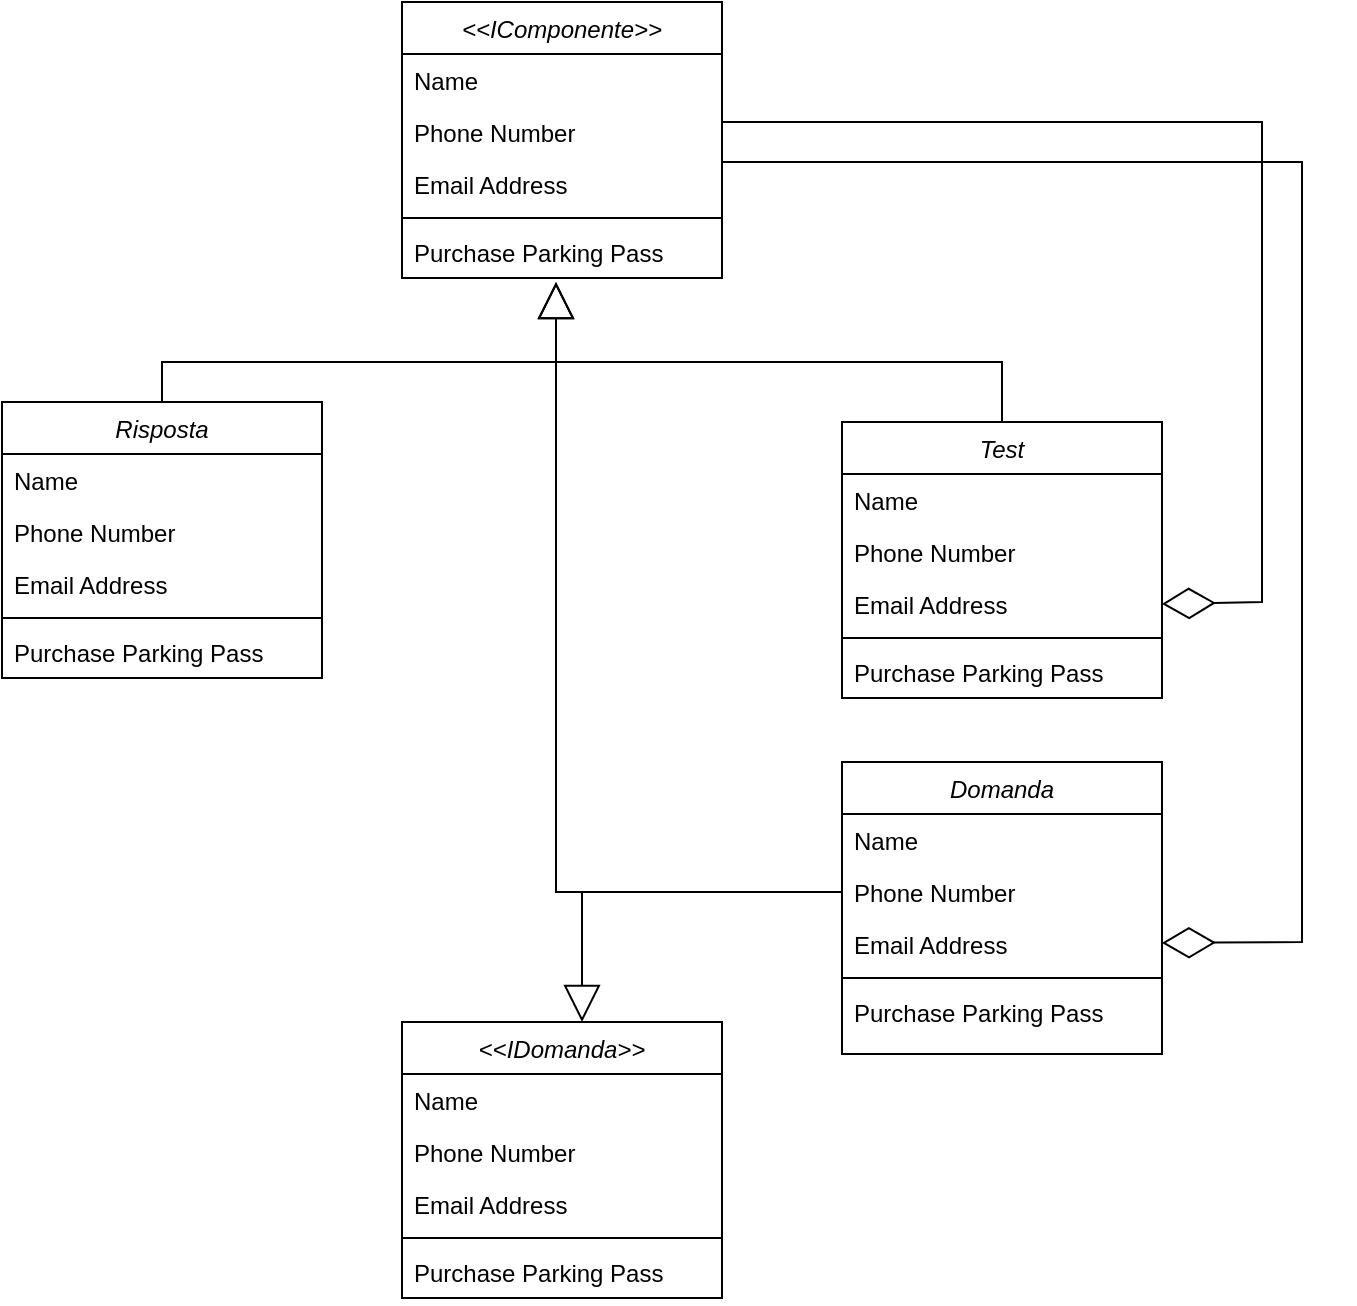 <mxfile version="22.1.18" type="device">
  <diagram id="C5RBs43oDa-KdzZeNtuy" name="Page-1">
    <mxGraphModel dx="1969" dy="908" grid="1" gridSize="10" guides="1" tooltips="1" connect="1" arrows="1" fold="1" page="1" pageScale="1" pageWidth="827" pageHeight="1169" math="0" shadow="0">
      <root>
        <mxCell id="WIyWlLk6GJQsqaUBKTNV-0" />
        <mxCell id="WIyWlLk6GJQsqaUBKTNV-1" parent="WIyWlLk6GJQsqaUBKTNV-0" />
        <mxCell id="zkfFHV4jXpPFQw0GAbJ--0" value="Test" style="swimlane;fontStyle=2;align=center;verticalAlign=top;childLayout=stackLayout;horizontal=1;startSize=26;horizontalStack=0;resizeParent=1;resizeLast=0;collapsible=1;marginBottom=0;rounded=0;shadow=0;strokeWidth=1;" parent="WIyWlLk6GJQsqaUBKTNV-1" vertex="1">
          <mxGeometry x="560" y="310" width="160" height="138" as="geometry">
            <mxRectangle x="230" y="140" width="160" height="26" as="alternateBounds" />
          </mxGeometry>
        </mxCell>
        <mxCell id="zkfFHV4jXpPFQw0GAbJ--1" value="Name" style="text;align=left;verticalAlign=top;spacingLeft=4;spacingRight=4;overflow=hidden;rotatable=0;points=[[0,0.5],[1,0.5]];portConstraint=eastwest;" parent="zkfFHV4jXpPFQw0GAbJ--0" vertex="1">
          <mxGeometry y="26" width="160" height="26" as="geometry" />
        </mxCell>
        <mxCell id="zkfFHV4jXpPFQw0GAbJ--2" value="Phone Number" style="text;align=left;verticalAlign=top;spacingLeft=4;spacingRight=4;overflow=hidden;rotatable=0;points=[[0,0.5],[1,0.5]];portConstraint=eastwest;rounded=0;shadow=0;html=0;" parent="zkfFHV4jXpPFQw0GAbJ--0" vertex="1">
          <mxGeometry y="52" width="160" height="26" as="geometry" />
        </mxCell>
        <mxCell id="zkfFHV4jXpPFQw0GAbJ--3" value="Email Address" style="text;align=left;verticalAlign=top;spacingLeft=4;spacingRight=4;overflow=hidden;rotatable=0;points=[[0,0.5],[1,0.5]];portConstraint=eastwest;rounded=0;shadow=0;html=0;" parent="zkfFHV4jXpPFQw0GAbJ--0" vertex="1">
          <mxGeometry y="78" width="160" height="26" as="geometry" />
        </mxCell>
        <mxCell id="zkfFHV4jXpPFQw0GAbJ--4" value="" style="line;html=1;strokeWidth=1;align=left;verticalAlign=middle;spacingTop=-1;spacingLeft=3;spacingRight=3;rotatable=0;labelPosition=right;points=[];portConstraint=eastwest;" parent="zkfFHV4jXpPFQw0GAbJ--0" vertex="1">
          <mxGeometry y="104" width="160" height="8" as="geometry" />
        </mxCell>
        <mxCell id="zkfFHV4jXpPFQw0GAbJ--5" value="Purchase Parking Pass" style="text;align=left;verticalAlign=top;spacingLeft=4;spacingRight=4;overflow=hidden;rotatable=0;points=[[0,0.5],[1,0.5]];portConstraint=eastwest;" parent="zkfFHV4jXpPFQw0GAbJ--0" vertex="1">
          <mxGeometry y="112" width="160" height="26" as="geometry" />
        </mxCell>
        <mxCell id="HFWp0y3EHs9WLi6oiy9c-0" value="&lt;&lt;IComponente&gt;&gt;" style="swimlane;fontStyle=2;align=center;verticalAlign=top;childLayout=stackLayout;horizontal=1;startSize=26;horizontalStack=0;resizeParent=1;resizeLast=0;collapsible=1;marginBottom=0;rounded=0;shadow=0;strokeWidth=1;" vertex="1" parent="WIyWlLk6GJQsqaUBKTNV-1">
          <mxGeometry x="340" y="100" width="160" height="138" as="geometry">
            <mxRectangle x="230" y="140" width="160" height="26" as="alternateBounds" />
          </mxGeometry>
        </mxCell>
        <mxCell id="HFWp0y3EHs9WLi6oiy9c-1" value="Name" style="text;align=left;verticalAlign=top;spacingLeft=4;spacingRight=4;overflow=hidden;rotatable=0;points=[[0,0.5],[1,0.5]];portConstraint=eastwest;" vertex="1" parent="HFWp0y3EHs9WLi6oiy9c-0">
          <mxGeometry y="26" width="160" height="26" as="geometry" />
        </mxCell>
        <mxCell id="HFWp0y3EHs9WLi6oiy9c-2" value="Phone Number" style="text;align=left;verticalAlign=top;spacingLeft=4;spacingRight=4;overflow=hidden;rotatable=0;points=[[0,0.5],[1,0.5]];portConstraint=eastwest;rounded=0;shadow=0;html=0;" vertex="1" parent="HFWp0y3EHs9WLi6oiy9c-0">
          <mxGeometry y="52" width="160" height="26" as="geometry" />
        </mxCell>
        <mxCell id="HFWp0y3EHs9WLi6oiy9c-3" value="Email Address" style="text;align=left;verticalAlign=top;spacingLeft=4;spacingRight=4;overflow=hidden;rotatable=0;points=[[0,0.5],[1,0.5]];portConstraint=eastwest;rounded=0;shadow=0;html=0;" vertex="1" parent="HFWp0y3EHs9WLi6oiy9c-0">
          <mxGeometry y="78" width="160" height="26" as="geometry" />
        </mxCell>
        <mxCell id="HFWp0y3EHs9WLi6oiy9c-4" value="" style="line;html=1;strokeWidth=1;align=left;verticalAlign=middle;spacingTop=-1;spacingLeft=3;spacingRight=3;rotatable=0;labelPosition=right;points=[];portConstraint=eastwest;" vertex="1" parent="HFWp0y3EHs9WLi6oiy9c-0">
          <mxGeometry y="104" width="160" height="8" as="geometry" />
        </mxCell>
        <mxCell id="HFWp0y3EHs9WLi6oiy9c-5" value="Purchase Parking Pass" style="text;align=left;verticalAlign=top;spacingLeft=4;spacingRight=4;overflow=hidden;rotatable=0;points=[[0,0.5],[1,0.5]];portConstraint=eastwest;" vertex="1" parent="HFWp0y3EHs9WLi6oiy9c-0">
          <mxGeometry y="112" width="160" height="26" as="geometry" />
        </mxCell>
        <mxCell id="HFWp0y3EHs9WLi6oiy9c-6" value="" style="endArrow=block;endSize=16;endFill=0;html=1;rounded=0;exitX=0.5;exitY=0;exitDx=0;exitDy=0;" edge="1" parent="WIyWlLk6GJQsqaUBKTNV-1" source="zkfFHV4jXpPFQw0GAbJ--0">
          <mxGeometry width="160" relative="1" as="geometry">
            <mxPoint x="280" y="380" as="sourcePoint" />
            <mxPoint x="417" y="240" as="targetPoint" />
            <Array as="points">
              <mxPoint x="640" y="280" />
              <mxPoint x="417" y="280" />
            </Array>
            <mxPoint as="offset" />
          </mxGeometry>
        </mxCell>
        <mxCell id="HFWp0y3EHs9WLi6oiy9c-8" value="Risposta" style="swimlane;fontStyle=2;align=center;verticalAlign=top;childLayout=stackLayout;horizontal=1;startSize=26;horizontalStack=0;resizeParent=1;resizeLast=0;collapsible=1;marginBottom=0;rounded=0;shadow=0;strokeWidth=1;" vertex="1" parent="WIyWlLk6GJQsqaUBKTNV-1">
          <mxGeometry x="140" y="300" width="160" height="138" as="geometry">
            <mxRectangle x="230" y="140" width="160" height="26" as="alternateBounds" />
          </mxGeometry>
        </mxCell>
        <mxCell id="HFWp0y3EHs9WLi6oiy9c-9" value="Name" style="text;align=left;verticalAlign=top;spacingLeft=4;spacingRight=4;overflow=hidden;rotatable=0;points=[[0,0.5],[1,0.5]];portConstraint=eastwest;" vertex="1" parent="HFWp0y3EHs9WLi6oiy9c-8">
          <mxGeometry y="26" width="160" height="26" as="geometry" />
        </mxCell>
        <mxCell id="HFWp0y3EHs9WLi6oiy9c-10" value="Phone Number" style="text;align=left;verticalAlign=top;spacingLeft=4;spacingRight=4;overflow=hidden;rotatable=0;points=[[0,0.5],[1,0.5]];portConstraint=eastwest;rounded=0;shadow=0;html=0;" vertex="1" parent="HFWp0y3EHs9WLi6oiy9c-8">
          <mxGeometry y="52" width="160" height="26" as="geometry" />
        </mxCell>
        <mxCell id="HFWp0y3EHs9WLi6oiy9c-11" value="Email Address" style="text;align=left;verticalAlign=top;spacingLeft=4;spacingRight=4;overflow=hidden;rotatable=0;points=[[0,0.5],[1,0.5]];portConstraint=eastwest;rounded=0;shadow=0;html=0;" vertex="1" parent="HFWp0y3EHs9WLi6oiy9c-8">
          <mxGeometry y="78" width="160" height="26" as="geometry" />
        </mxCell>
        <mxCell id="HFWp0y3EHs9WLi6oiy9c-12" value="" style="line;html=1;strokeWidth=1;align=left;verticalAlign=middle;spacingTop=-1;spacingLeft=3;spacingRight=3;rotatable=0;labelPosition=right;points=[];portConstraint=eastwest;" vertex="1" parent="HFWp0y3EHs9WLi6oiy9c-8">
          <mxGeometry y="104" width="160" height="8" as="geometry" />
        </mxCell>
        <mxCell id="HFWp0y3EHs9WLi6oiy9c-13" value="Purchase Parking Pass" style="text;align=left;verticalAlign=top;spacingLeft=4;spacingRight=4;overflow=hidden;rotatable=0;points=[[0,0.5],[1,0.5]];portConstraint=eastwest;" vertex="1" parent="HFWp0y3EHs9WLi6oiy9c-8">
          <mxGeometry y="112" width="160" height="26" as="geometry" />
        </mxCell>
        <mxCell id="HFWp0y3EHs9WLi6oiy9c-14" value="" style="endArrow=block;endSize=16;endFill=0;html=1;rounded=0;exitX=0.5;exitY=0;exitDx=0;exitDy=0;" edge="1" parent="WIyWlLk6GJQsqaUBKTNV-1" source="HFWp0y3EHs9WLi6oiy9c-8">
          <mxGeometry width="160" relative="1" as="geometry">
            <mxPoint x="217" y="290" as="sourcePoint" />
            <mxPoint x="417" y="240" as="targetPoint" />
            <Array as="points">
              <mxPoint x="220" y="280" />
              <mxPoint x="417" y="280" />
            </Array>
            <mxPoint as="offset" />
          </mxGeometry>
        </mxCell>
        <mxCell id="HFWp0y3EHs9WLi6oiy9c-15" value="Domanda" style="swimlane;fontStyle=2;align=center;verticalAlign=top;childLayout=stackLayout;horizontal=1;startSize=26;horizontalStack=0;resizeParent=1;resizeLast=0;collapsible=1;marginBottom=0;rounded=0;shadow=0;strokeWidth=1;" vertex="1" parent="WIyWlLk6GJQsqaUBKTNV-1">
          <mxGeometry x="560" y="480" width="160" height="146" as="geometry">
            <mxRectangle x="230" y="140" width="160" height="26" as="alternateBounds" />
          </mxGeometry>
        </mxCell>
        <mxCell id="HFWp0y3EHs9WLi6oiy9c-16" value="Name" style="text;align=left;verticalAlign=top;spacingLeft=4;spacingRight=4;overflow=hidden;rotatable=0;points=[[0,0.5],[1,0.5]];portConstraint=eastwest;" vertex="1" parent="HFWp0y3EHs9WLi6oiy9c-15">
          <mxGeometry y="26" width="160" height="26" as="geometry" />
        </mxCell>
        <mxCell id="HFWp0y3EHs9WLi6oiy9c-17" value="Phone Number" style="text;align=left;verticalAlign=top;spacingLeft=4;spacingRight=4;overflow=hidden;rotatable=0;points=[[0,0.5],[1,0.5]];portConstraint=eastwest;rounded=0;shadow=0;html=0;" vertex="1" parent="HFWp0y3EHs9WLi6oiy9c-15">
          <mxGeometry y="52" width="160" height="26" as="geometry" />
        </mxCell>
        <mxCell id="HFWp0y3EHs9WLi6oiy9c-18" value="Email Address" style="text;align=left;verticalAlign=top;spacingLeft=4;spacingRight=4;overflow=hidden;rotatable=0;points=[[0,0.5],[1,0.5]];portConstraint=eastwest;rounded=0;shadow=0;html=0;" vertex="1" parent="HFWp0y3EHs9WLi6oiy9c-15">
          <mxGeometry y="78" width="160" height="26" as="geometry" />
        </mxCell>
        <mxCell id="HFWp0y3EHs9WLi6oiy9c-19" value="" style="line;html=1;strokeWidth=1;align=left;verticalAlign=middle;spacingTop=-1;spacingLeft=3;spacingRight=3;rotatable=0;labelPosition=right;points=[];portConstraint=eastwest;" vertex="1" parent="HFWp0y3EHs9WLi6oiy9c-15">
          <mxGeometry y="104" width="160" height="8" as="geometry" />
        </mxCell>
        <mxCell id="HFWp0y3EHs9WLi6oiy9c-20" value="Purchase Parking Pass" style="text;align=left;verticalAlign=top;spacingLeft=4;spacingRight=4;overflow=hidden;rotatable=0;points=[[0,0.5],[1,0.5]];portConstraint=eastwest;" vertex="1" parent="HFWp0y3EHs9WLi6oiy9c-15">
          <mxGeometry y="112" width="160" height="26" as="geometry" />
        </mxCell>
        <mxCell id="HFWp0y3EHs9WLi6oiy9c-27" value="" style="endArrow=diamondThin;endFill=0;endSize=24;html=1;rounded=0;entryX=1;entryY=0.5;entryDx=0;entryDy=0;exitX=1;exitY=0.308;exitDx=0;exitDy=0;exitPerimeter=0;" edge="1" parent="WIyWlLk6GJQsqaUBKTNV-1" source="HFWp0y3EHs9WLi6oiy9c-2" target="zkfFHV4jXpPFQw0GAbJ--3">
          <mxGeometry width="160" relative="1" as="geometry">
            <mxPoint x="510" y="160" as="sourcePoint" />
            <mxPoint x="580" y="500" as="targetPoint" />
            <Array as="points">
              <mxPoint x="770" y="160" />
              <mxPoint x="770" y="400" />
            </Array>
          </mxGeometry>
        </mxCell>
        <mxCell id="HFWp0y3EHs9WLi6oiy9c-28" value="" style="endArrow=diamondThin;endFill=0;endSize=24;html=1;rounded=0;" edge="1" parent="WIyWlLk6GJQsqaUBKTNV-1" target="HFWp0y3EHs9WLi6oiy9c-18">
          <mxGeometry width="160" relative="1" as="geometry">
            <mxPoint x="500" y="180" as="sourcePoint" />
            <mxPoint x="410" y="500" as="targetPoint" />
            <Array as="points">
              <mxPoint x="540" y="180" />
              <mxPoint x="790" y="180" />
              <mxPoint x="790" y="570" />
            </Array>
          </mxGeometry>
        </mxCell>
        <mxCell id="HFWp0y3EHs9WLi6oiy9c-30" value="" style="endArrow=none;html=1;rounded=0;exitX=0;exitY=0.5;exitDx=0;exitDy=0;" edge="1" parent="WIyWlLk6GJQsqaUBKTNV-1" source="HFWp0y3EHs9WLi6oiy9c-17">
          <mxGeometry width="50" height="50" relative="1" as="geometry">
            <mxPoint x="557" y="545" as="sourcePoint" />
            <mxPoint x="417" y="280" as="targetPoint" />
            <Array as="points">
              <mxPoint x="417" y="545" />
            </Array>
          </mxGeometry>
        </mxCell>
        <mxCell id="HFWp0y3EHs9WLi6oiy9c-31" value="&lt;&lt;IDomanda&gt;&gt;" style="swimlane;fontStyle=2;align=center;verticalAlign=top;childLayout=stackLayout;horizontal=1;startSize=26;horizontalStack=0;resizeParent=1;resizeLast=0;collapsible=1;marginBottom=0;rounded=0;shadow=0;strokeWidth=1;" vertex="1" parent="WIyWlLk6GJQsqaUBKTNV-1">
          <mxGeometry x="340" y="610" width="160" height="138" as="geometry">
            <mxRectangle x="230" y="140" width="160" height="26" as="alternateBounds" />
          </mxGeometry>
        </mxCell>
        <mxCell id="HFWp0y3EHs9WLi6oiy9c-32" value="Name" style="text;align=left;verticalAlign=top;spacingLeft=4;spacingRight=4;overflow=hidden;rotatable=0;points=[[0,0.5],[1,0.5]];portConstraint=eastwest;" vertex="1" parent="HFWp0y3EHs9WLi6oiy9c-31">
          <mxGeometry y="26" width="160" height="26" as="geometry" />
        </mxCell>
        <mxCell id="HFWp0y3EHs9WLi6oiy9c-33" value="Phone Number" style="text;align=left;verticalAlign=top;spacingLeft=4;spacingRight=4;overflow=hidden;rotatable=0;points=[[0,0.5],[1,0.5]];portConstraint=eastwest;rounded=0;shadow=0;html=0;" vertex="1" parent="HFWp0y3EHs9WLi6oiy9c-31">
          <mxGeometry y="52" width="160" height="26" as="geometry" />
        </mxCell>
        <mxCell id="HFWp0y3EHs9WLi6oiy9c-34" value="Email Address" style="text;align=left;verticalAlign=top;spacingLeft=4;spacingRight=4;overflow=hidden;rotatable=0;points=[[0,0.5],[1,0.5]];portConstraint=eastwest;rounded=0;shadow=0;html=0;" vertex="1" parent="HFWp0y3EHs9WLi6oiy9c-31">
          <mxGeometry y="78" width="160" height="26" as="geometry" />
        </mxCell>
        <mxCell id="HFWp0y3EHs9WLi6oiy9c-35" value="" style="line;html=1;strokeWidth=1;align=left;verticalAlign=middle;spacingTop=-1;spacingLeft=3;spacingRight=3;rotatable=0;labelPosition=right;points=[];portConstraint=eastwest;" vertex="1" parent="HFWp0y3EHs9WLi6oiy9c-31">
          <mxGeometry y="104" width="160" height="8" as="geometry" />
        </mxCell>
        <mxCell id="HFWp0y3EHs9WLi6oiy9c-36" value="Purchase Parking Pass" style="text;align=left;verticalAlign=top;spacingLeft=4;spacingRight=4;overflow=hidden;rotatable=0;points=[[0,0.5],[1,0.5]];portConstraint=eastwest;" vertex="1" parent="HFWp0y3EHs9WLi6oiy9c-31">
          <mxGeometry y="112" width="160" height="26" as="geometry" />
        </mxCell>
        <mxCell id="HFWp0y3EHs9WLi6oiy9c-37" value="" style="endArrow=block;endSize=16;endFill=0;html=1;rounded=0;" edge="1" parent="WIyWlLk6GJQsqaUBKTNV-1">
          <mxGeometry width="160" relative="1" as="geometry">
            <mxPoint x="430" y="545" as="sourcePoint" />
            <mxPoint x="430" y="610" as="targetPoint" />
            <Array as="points" />
            <mxPoint as="offset" />
          </mxGeometry>
        </mxCell>
      </root>
    </mxGraphModel>
  </diagram>
</mxfile>

